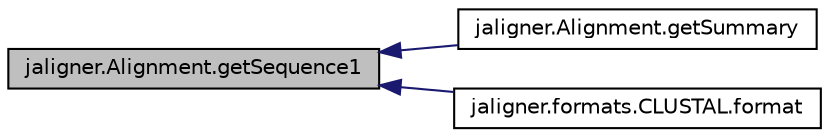 digraph "jaligner.Alignment.getSequence1"
{
  edge [fontname="Helvetica",fontsize="10",labelfontname="Helvetica",labelfontsize="10"];
  node [fontname="Helvetica",fontsize="10",shape=record];
  rankdir="LR";
  Node1 [label="jaligner.Alignment.getSequence1",height=0.2,width=0.4,color="black", fillcolor="grey75", style="filled" fontcolor="black"];
  Node1 -> Node2 [dir="back",color="midnightblue",fontsize="10",style="solid"];
  Node2 [label="jaligner.Alignment.getSummary",height=0.2,width=0.4,color="black", fillcolor="white", style="filled",URL="$classjaligner_1_1_alignment.html#a3d250e0dcf2923a86b99818754e81e98"];
  Node1 -> Node3 [dir="back",color="midnightblue",fontsize="10",style="solid"];
  Node3 [label="jaligner.formats.CLUSTAL.format",height=0.2,width=0.4,color="black", fillcolor="white", style="filled",URL="$classjaligner_1_1formats_1_1_c_l_u_s_t_a_l.html#a90a7e27321a5ccc925b3a55684821a54"];
}
